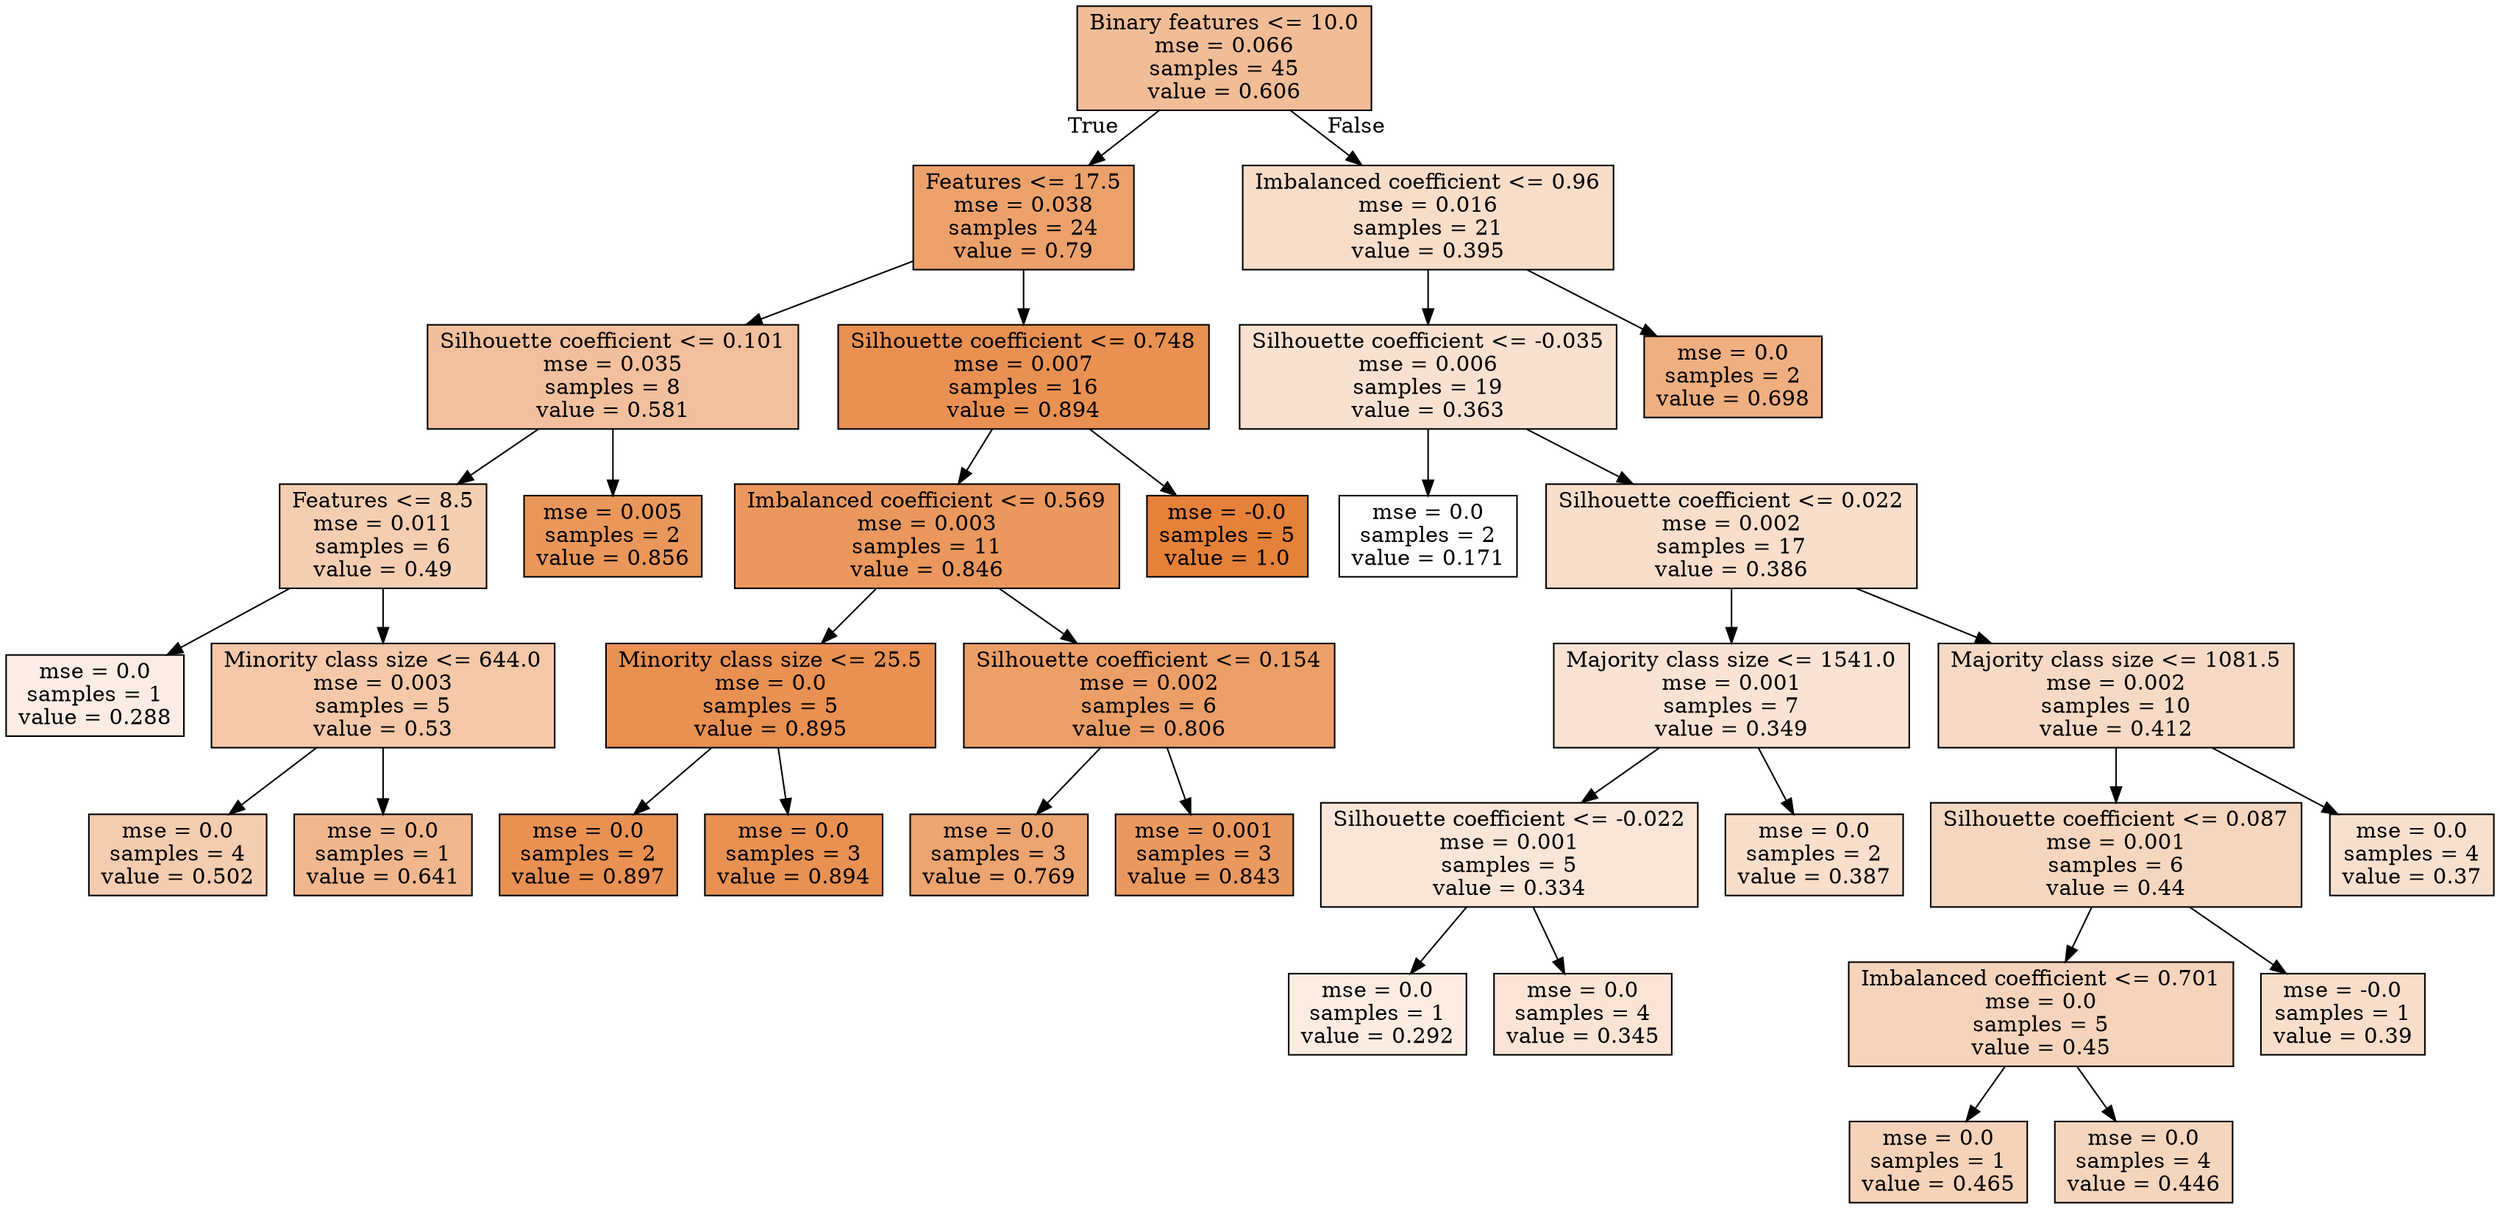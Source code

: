 digraph Tree {
node [shape=box, style="filled", color="black"] ;
0 [label="Binary features <= 10.0\nmse = 0.066\nsamples = 45\nvalue = 0.606", fillcolor="#e5813986"] ;
1 [label="Features <= 17.5\nmse = 0.038\nsamples = 24\nvalue = 0.79", fillcolor="#e58139be"] ;
0 -> 1 [labeldistance=2.5, labelangle=45, headlabel="True"] ;
2 [label="Silhouette coefficient <= 0.101\nmse = 0.035\nsamples = 8\nvalue = 0.581", fillcolor="#e581397e"] ;
1 -> 2 ;
3 [label="Features <= 8.5\nmse = 0.011\nsamples = 6\nvalue = 0.49", fillcolor="#e5813962"] ;
2 -> 3 ;
4 [label="mse = 0.0\nsamples = 1\nvalue = 0.288", fillcolor="#e5813924"] ;
3 -> 4 ;
5 [label="Minority class size <= 644.0\nmse = 0.003\nsamples = 5\nvalue = 0.53", fillcolor="#e581396f"] ;
3 -> 5 ;
6 [label="mse = 0.0\nsamples = 4\nvalue = 0.502", fillcolor="#e5813966"] ;
5 -> 6 ;
7 [label="mse = 0.0\nsamples = 1\nvalue = 0.641", fillcolor="#e5813991"] ;
5 -> 7 ;
8 [label="mse = 0.005\nsamples = 2\nvalue = 0.856", fillcolor="#e58139d3"] ;
2 -> 8 ;
9 [label="Silhouette coefficient <= 0.748\nmse = 0.007\nsamples = 16\nvalue = 0.894", fillcolor="#e58139df"] ;
1 -> 9 ;
10 [label="Imbalanced coefficient <= 0.569\nmse = 0.003\nsamples = 11\nvalue = 0.846", fillcolor="#e58139d0"] ;
9 -> 10 ;
11 [label="Minority class size <= 25.5\nmse = 0.0\nsamples = 5\nvalue = 0.895", fillcolor="#e58139df"] ;
10 -> 11 ;
12 [label="mse = 0.0\nsamples = 2\nvalue = 0.897", fillcolor="#e58139df"] ;
11 -> 12 ;
13 [label="mse = 0.0\nsamples = 3\nvalue = 0.894", fillcolor="#e58139de"] ;
11 -> 13 ;
14 [label="Silhouette coefficient <= 0.154\nmse = 0.002\nsamples = 6\nvalue = 0.806", fillcolor="#e58139c3"] ;
10 -> 14 ;
15 [label="mse = 0.0\nsamples = 3\nvalue = 0.769", fillcolor="#e58139b8"] ;
14 -> 15 ;
16 [label="mse = 0.001\nsamples = 3\nvalue = 0.843", fillcolor="#e58139cf"] ;
14 -> 16 ;
17 [label="mse = -0.0\nsamples = 5\nvalue = 1.0", fillcolor="#e58139ff"] ;
9 -> 17 ;
18 [label="Imbalanced coefficient <= 0.96\nmse = 0.016\nsamples = 21\nvalue = 0.395", fillcolor="#e5813945"] ;
0 -> 18 [labeldistance=2.5, labelangle=-45, headlabel="False"] ;
19 [label="Silhouette coefficient <= -0.035\nmse = 0.006\nsamples = 19\nvalue = 0.363", fillcolor="#e581393b"] ;
18 -> 19 ;
20 [label="mse = 0.0\nsamples = 2\nvalue = 0.171", fillcolor="#e5813900"] ;
19 -> 20 ;
21 [label="Silhouette coefficient <= 0.022\nmse = 0.002\nsamples = 17\nvalue = 0.386", fillcolor="#e5813942"] ;
19 -> 21 ;
22 [label="Majority class size <= 1541.0\nmse = 0.001\nsamples = 7\nvalue = 0.349", fillcolor="#e5813937"] ;
21 -> 22 ;
23 [label="Silhouette coefficient <= -0.022\nmse = 0.001\nsamples = 5\nvalue = 0.334", fillcolor="#e5813932"] ;
22 -> 23 ;
24 [label="mse = 0.0\nsamples = 1\nvalue = 0.292", fillcolor="#e5813925"] ;
23 -> 24 ;
25 [label="mse = 0.0\nsamples = 4\nvalue = 0.345", fillcolor="#e5813936"] ;
23 -> 25 ;
26 [label="mse = 0.0\nsamples = 2\nvalue = 0.387", fillcolor="#e5813943"] ;
22 -> 26 ;
27 [label="Majority class size <= 1081.5\nmse = 0.002\nsamples = 10\nvalue = 0.412", fillcolor="#e581394a"] ;
21 -> 27 ;
28 [label="Silhouette coefficient <= 0.087\nmse = 0.001\nsamples = 6\nvalue = 0.44", fillcolor="#e5813953"] ;
27 -> 28 ;
29 [label="Imbalanced coefficient <= 0.701\nmse = 0.0\nsamples = 5\nvalue = 0.45", fillcolor="#e5813956"] ;
28 -> 29 ;
30 [label="mse = 0.0\nsamples = 1\nvalue = 0.465", fillcolor="#e581395b"] ;
29 -> 30 ;
31 [label="mse = 0.0\nsamples = 4\nvalue = 0.446", fillcolor="#e5813955"] ;
29 -> 31 ;
32 [label="mse = -0.0\nsamples = 1\nvalue = 0.39", fillcolor="#e5813943"] ;
28 -> 32 ;
33 [label="mse = 0.0\nsamples = 4\nvalue = 0.37", fillcolor="#e581393d"] ;
27 -> 33 ;
34 [label="mse = 0.0\nsamples = 2\nvalue = 0.698", fillcolor="#e58139a2"] ;
18 -> 34 ;
}